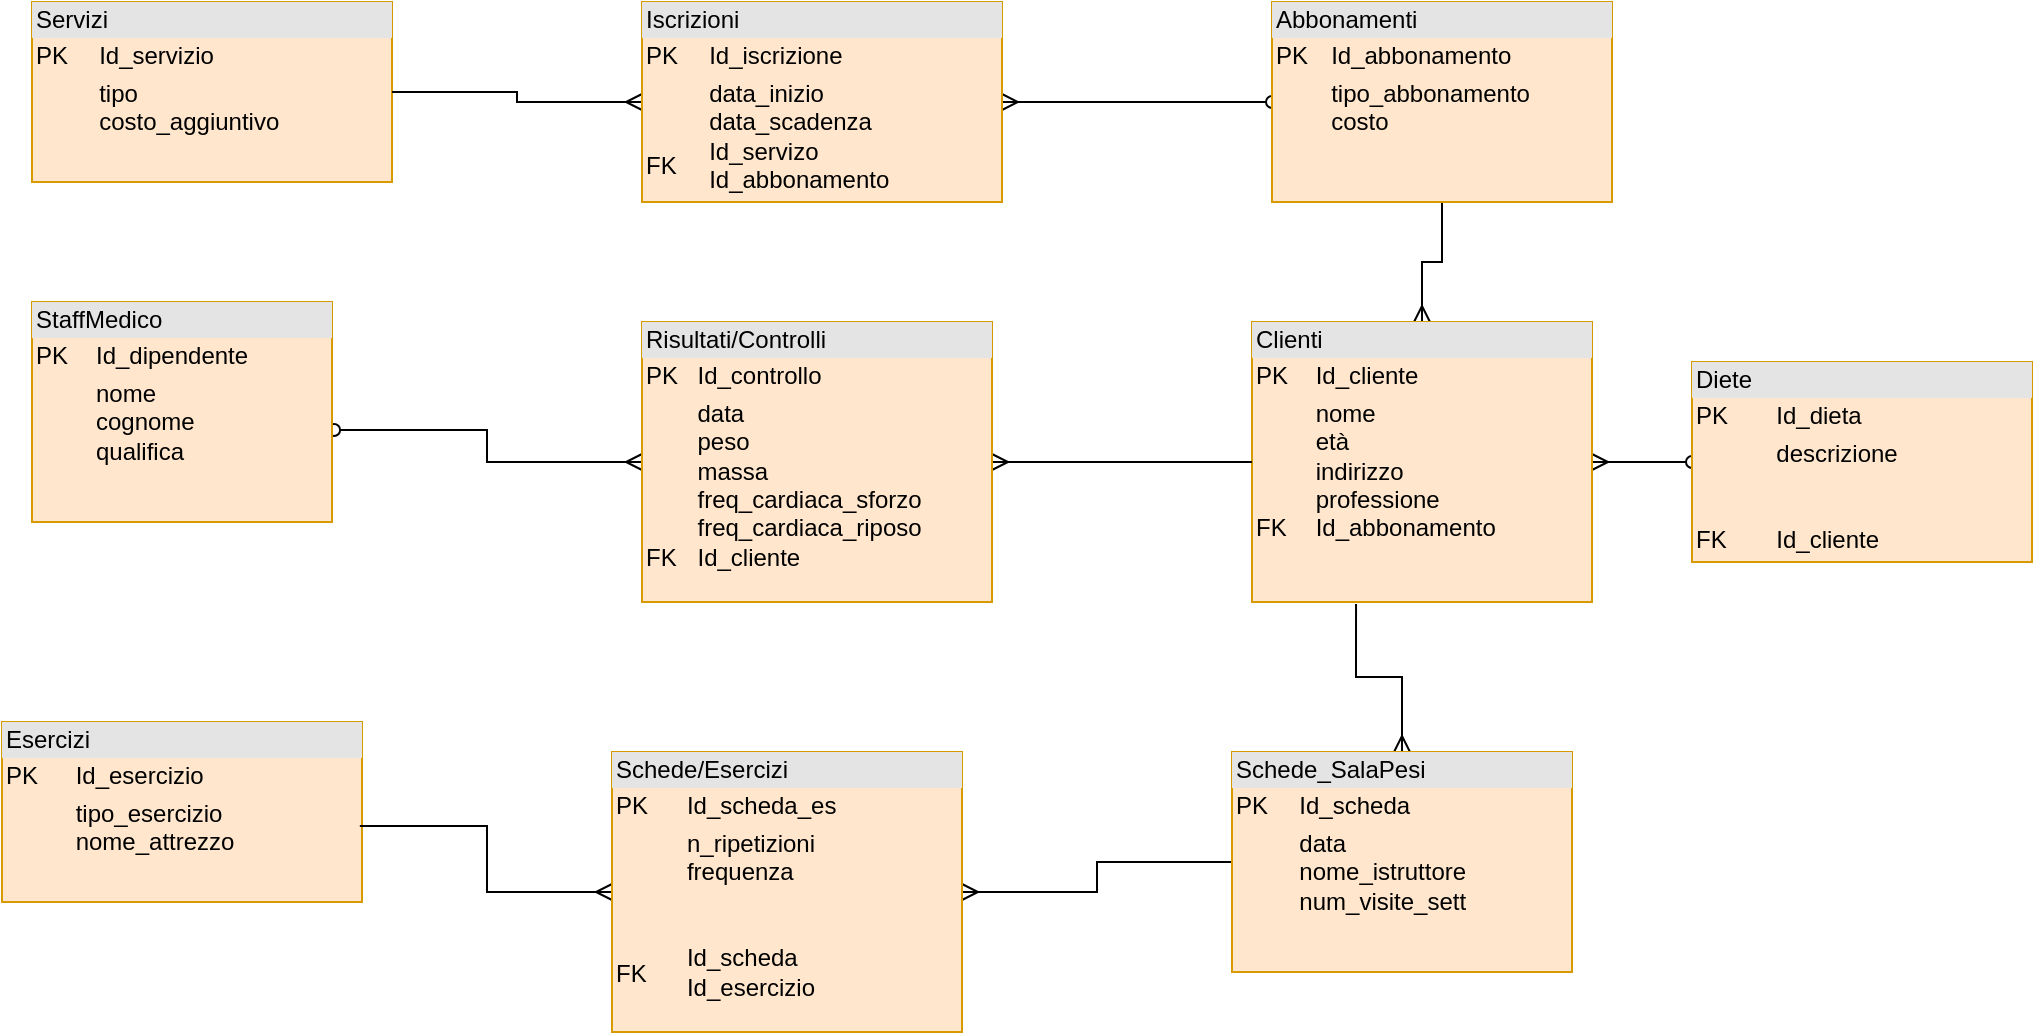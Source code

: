 <mxfile version="13.9.9" type="github">
  <diagram name="Page-1" id="e7e014a7-5840-1c2e-5031-d8a46d1fe8dd">
    <mxGraphModel dx="946" dy="614" grid="1" gridSize="10" guides="1" tooltips="1" connect="1" arrows="1" fold="1" page="1" pageScale="1" pageWidth="1169" pageHeight="826" background="#ffffff" math="0" shadow="0">
      <root>
        <mxCell id="0" />
        <mxCell id="1" parent="0" />
        <mxCell id="3yAgXf5uoKF2_IKAAPk3-45" value="&lt;div style=&quot;box-sizing: border-box ; width: 100% ; background: #e4e4e4 ; padding: 2px&quot;&gt;Servizi&lt;/div&gt;&lt;table style=&quot;width: 100% ; font-size: 1em&quot; cellpadding=&quot;2&quot; cellspacing=&quot;0&quot;&gt;&lt;tbody&gt;&lt;tr&gt;&lt;td&gt;PK&lt;/td&gt;&lt;td&gt;Id_servizio&lt;br&gt;&lt;/td&gt;&lt;/tr&gt;&lt;tr&gt;&lt;td&gt;&lt;br&gt;&lt;br&gt;&lt;/td&gt;&lt;td&gt;tipo&amp;nbsp;&lt;br&gt;costo_aggiuntivo&lt;br&gt;&lt;br&gt;&lt;/td&gt;&lt;/tr&gt;&lt;/tbody&gt;&lt;/table&gt;" style="verticalAlign=top;align=left;overflow=fill;html=1;fillColor=#ffe6cc;strokeColor=#d79b00;" vertex="1" parent="1">
          <mxGeometry x="70" y="90" width="180" height="90" as="geometry" />
        </mxCell>
        <mxCell id="3yAgXf5uoKF2_IKAAPk3-46" value="&lt;div style=&quot;box-sizing: border-box ; width: 100% ; background: #e4e4e4 ; padding: 2px&quot;&gt;Esercizi&lt;/div&gt;&lt;table style=&quot;width: 100% ; font-size: 1em&quot; cellpadding=&quot;2&quot; cellspacing=&quot;0&quot;&gt;&lt;tbody&gt;&lt;tr&gt;&lt;td&gt;PK&lt;/td&gt;&lt;td&gt;Id_esercizio&lt;br&gt;&lt;/td&gt;&lt;/tr&gt;&lt;tr&gt;&lt;td&gt;&lt;br&gt;&lt;br&gt;&lt;/td&gt;&lt;td&gt;tipo_esercizio&lt;br&gt;nome_attrezzo&lt;br&gt;&lt;br&gt;&lt;/td&gt;&lt;/tr&gt;&lt;/tbody&gt;&lt;/table&gt;" style="verticalAlign=top;align=left;overflow=fill;html=1;fillColor=#ffe6cc;strokeColor=#d79b00;" vertex="1" parent="1">
          <mxGeometry x="55" y="450" width="180" height="90" as="geometry" />
        </mxCell>
        <mxCell id="3yAgXf5uoKF2_IKAAPk3-60" style="edgeStyle=orthogonalEdgeStyle;rounded=0;orthogonalLoop=1;jettySize=auto;html=1;entryX=0;entryY=0.5;entryDx=0;entryDy=0;startArrow=ERmany;startFill=0;endArrow=oval;endFill=0;" edge="1" parent="1" source="3yAgXf5uoKF2_IKAAPk3-47" target="3yAgXf5uoKF2_IKAAPk3-51">
          <mxGeometry relative="1" as="geometry" />
        </mxCell>
        <mxCell id="3yAgXf5uoKF2_IKAAPk3-61" style="edgeStyle=orthogonalEdgeStyle;rounded=0;orthogonalLoop=1;jettySize=auto;html=1;entryX=1;entryY=0.5;entryDx=0;entryDy=0;startArrow=ERmany;startFill=0;endArrow=none;endFill=0;" edge="1" parent="1" source="3yAgXf5uoKF2_IKAAPk3-47" target="3yAgXf5uoKF2_IKAAPk3-45">
          <mxGeometry relative="1" as="geometry" />
        </mxCell>
        <mxCell id="3yAgXf5uoKF2_IKAAPk3-47" value="&lt;div style=&quot;box-sizing: border-box ; width: 100% ; background: #e4e4e4 ; padding: 2px&quot;&gt;Iscrizioni&lt;/div&gt;&lt;table style=&quot;width: 100% ; font-size: 1em&quot; cellpadding=&quot;2&quot; cellspacing=&quot;0&quot;&gt;&lt;tbody&gt;&lt;tr&gt;&lt;td&gt;PK&lt;/td&gt;&lt;td&gt;Id_iscrizione&lt;br&gt;&lt;/td&gt;&lt;/tr&gt;&lt;tr&gt;&lt;td&gt;&lt;br&gt;FK&lt;/td&gt;&lt;td&gt;data_inizio&lt;br&gt;data_scadenza&lt;br&gt;Id_servizo&lt;br&gt;Id_abbonamento&lt;br&gt;&lt;br&gt;&lt;/td&gt;&lt;/tr&gt;&lt;/tbody&gt;&lt;/table&gt;" style="verticalAlign=top;align=left;overflow=fill;html=1;fillColor=#ffe6cc;strokeColor=#d79b00;" vertex="1" parent="1">
          <mxGeometry x="375" y="90" width="180" height="100" as="geometry" />
        </mxCell>
        <mxCell id="3yAgXf5uoKF2_IKAAPk3-71" style="edgeStyle=orthogonalEdgeStyle;rounded=0;orthogonalLoop=1;jettySize=auto;html=1;startArrow=ERmany;startFill=0;endArrow=none;endFill=0;" edge="1" parent="1" source="3yAgXf5uoKF2_IKAAPk3-48" target="3yAgXf5uoKF2_IKAAPk3-51">
          <mxGeometry relative="1" as="geometry" />
        </mxCell>
        <mxCell id="3yAgXf5uoKF2_IKAAPk3-73" style="edgeStyle=orthogonalEdgeStyle;rounded=0;orthogonalLoop=1;jettySize=auto;html=1;entryX=0;entryY=0.5;entryDx=0;entryDy=0;startArrow=ERmany;startFill=0;endArrow=oval;endFill=0;" edge="1" parent="1" source="3yAgXf5uoKF2_IKAAPk3-48" target="3yAgXf5uoKF2_IKAAPk3-72">
          <mxGeometry relative="1" as="geometry" />
        </mxCell>
        <mxCell id="3yAgXf5uoKF2_IKAAPk3-48" value="&lt;div style=&quot;box-sizing: border-box ; width: 100% ; background: #e4e4e4 ; padding: 2px&quot;&gt;Clienti&lt;/div&gt;&lt;table style=&quot;width: 100% ; font-size: 1em&quot; cellpadding=&quot;2&quot; cellspacing=&quot;0&quot;&gt;&lt;tbody&gt;&lt;tr&gt;&lt;td&gt;PK&lt;/td&gt;&lt;td&gt;Id_cliente&lt;br&gt;&lt;/td&gt;&lt;/tr&gt;&lt;tr&gt;&lt;td&gt;&lt;br&gt;FK&lt;/td&gt;&lt;td&gt;nome&lt;br&gt;età&lt;br&gt;indirizzo&lt;br&gt;professione&lt;br&gt;Id_abbonamento&lt;br&gt;&lt;br&gt;&lt;br&gt;&lt;br&gt;&lt;/td&gt;&lt;/tr&gt;&lt;/tbody&gt;&lt;/table&gt;" style="verticalAlign=top;align=left;overflow=fill;html=1;fillColor=#ffe6cc;strokeColor=#d79b00;" vertex="1" parent="1">
          <mxGeometry x="680" y="250" width="170" height="140" as="geometry" />
        </mxCell>
        <mxCell id="3yAgXf5uoKF2_IKAAPk3-65" style="edgeStyle=orthogonalEdgeStyle;rounded=0;orthogonalLoop=1;jettySize=auto;html=1;entryX=0;entryY=0.5;entryDx=0;entryDy=0;startArrow=ERmany;startFill=0;endArrow=none;endFill=0;" edge="1" parent="1" source="3yAgXf5uoKF2_IKAAPk3-49" target="3yAgXf5uoKF2_IKAAPk3-48">
          <mxGeometry relative="1" as="geometry" />
        </mxCell>
        <mxCell id="3yAgXf5uoKF2_IKAAPk3-68" style="edgeStyle=orthogonalEdgeStyle;rounded=0;orthogonalLoop=1;jettySize=auto;html=1;entryX=1.007;entryY=0.582;entryDx=0;entryDy=0;entryPerimeter=0;startArrow=ERmany;startFill=0;endArrow=oval;endFill=0;" edge="1" parent="1" source="3yAgXf5uoKF2_IKAAPk3-49" target="3yAgXf5uoKF2_IKAAPk3-57">
          <mxGeometry relative="1" as="geometry" />
        </mxCell>
        <mxCell id="3yAgXf5uoKF2_IKAAPk3-49" value="&lt;div style=&quot;box-sizing: border-box ; width: 100% ; background: #e4e4e4 ; padding: 2px&quot;&gt;Risultati/Controlli&lt;/div&gt;&lt;table style=&quot;width: 100% ; font-size: 1em&quot; cellpadding=&quot;2&quot; cellspacing=&quot;0&quot;&gt;&lt;tbody&gt;&lt;tr&gt;&lt;td&gt;PK&lt;/td&gt;&lt;td&gt;Id_controllo&lt;br&gt;&lt;/td&gt;&lt;/tr&gt;&lt;tr&gt;&lt;td&gt;&lt;br&gt;FK&lt;/td&gt;&lt;td&gt;data&lt;br&gt;peso&lt;br&gt;massa&lt;br&gt;freq_cardiaca_sforzo&lt;br&gt;freq_cardiaca_riposo&lt;br&gt;Id_cliente&lt;br&gt;&lt;br&gt;&lt;br&gt;&lt;br&gt;&lt;br&gt;&lt;/td&gt;&lt;/tr&gt;&lt;/tbody&gt;&lt;/table&gt;" style="verticalAlign=top;align=left;overflow=fill;html=1;fillColor=#ffe6cc;strokeColor=#d79b00;" vertex="1" parent="1">
          <mxGeometry x="375" y="250" width="175" height="140" as="geometry" />
        </mxCell>
        <mxCell id="3yAgXf5uoKF2_IKAAPk3-51" value="&lt;div style=&quot;box-sizing: border-box ; width: 100% ; background: #e4e4e4 ; padding: 2px&quot;&gt;Abbonamenti&lt;/div&gt;&lt;table style=&quot;width: 100% ; font-size: 1em&quot; cellpadding=&quot;2&quot; cellspacing=&quot;0&quot;&gt;&lt;tbody&gt;&lt;tr&gt;&lt;td&gt;PK&lt;/td&gt;&lt;td&gt;Id_abbonamento&lt;br&gt;&lt;/td&gt;&lt;/tr&gt;&lt;tr&gt;&lt;td&gt;&lt;br&gt;&lt;br&gt;&lt;/td&gt;&lt;td&gt;tipo_abbonamento&lt;br&gt;costo&lt;br&gt;&lt;br&gt;&lt;br&gt;&lt;br&gt;&lt;br&gt;&lt;br&gt;&lt;br&gt;&lt;/td&gt;&lt;/tr&gt;&lt;/tbody&gt;&lt;/table&gt;" style="verticalAlign=top;align=left;overflow=fill;html=1;fillColor=#ffe6cc;strokeColor=#d79b00;" vertex="1" parent="1">
          <mxGeometry x="690" y="90" width="170" height="100" as="geometry" />
        </mxCell>
        <mxCell id="3yAgXf5uoKF2_IKAAPk3-63" style="edgeStyle=orthogonalEdgeStyle;rounded=0;orthogonalLoop=1;jettySize=auto;html=1;entryX=0.994;entryY=0.578;entryDx=0;entryDy=0;entryPerimeter=0;startArrow=ERmany;startFill=0;endArrow=none;endFill=0;" edge="1" parent="1" source="3yAgXf5uoKF2_IKAAPk3-52" target="3yAgXf5uoKF2_IKAAPk3-46">
          <mxGeometry relative="1" as="geometry" />
        </mxCell>
        <mxCell id="3yAgXf5uoKF2_IKAAPk3-64" style="edgeStyle=orthogonalEdgeStyle;rounded=0;orthogonalLoop=1;jettySize=auto;html=1;entryX=0;entryY=0.5;entryDx=0;entryDy=0;startArrow=ERmany;startFill=0;endArrow=none;endFill=0;" edge="1" parent="1" source="3yAgXf5uoKF2_IKAAPk3-52" target="3yAgXf5uoKF2_IKAAPk3-55">
          <mxGeometry relative="1" as="geometry" />
        </mxCell>
        <mxCell id="3yAgXf5uoKF2_IKAAPk3-52" value="&lt;div style=&quot;box-sizing: border-box ; width: 100% ; background: #e4e4e4 ; padding: 2px&quot;&gt;Schede/Esercizi&lt;/div&gt;&lt;table style=&quot;width: 100% ; font-size: 1em&quot; cellpadding=&quot;2&quot; cellspacing=&quot;0&quot;&gt;&lt;tbody&gt;&lt;tr&gt;&lt;td&gt;PK&lt;/td&gt;&lt;td&gt;Id_scheda_es&lt;br&gt;&lt;/td&gt;&lt;/tr&gt;&lt;tr&gt;&lt;td&gt;&lt;br&gt;FK&lt;/td&gt;&lt;td&gt;n_ripetizioni&lt;br&gt;frequenza&lt;br&gt;&lt;br&gt;&lt;br&gt;Id_scheda&lt;br&gt;Id_esercizio&lt;br&gt;&lt;br&gt;&lt;br&gt;&lt;br&gt;&lt;/td&gt;&lt;/tr&gt;&lt;/tbody&gt;&lt;/table&gt;" style="verticalAlign=top;align=left;overflow=fill;html=1;fillColor=#ffe6cc;strokeColor=#d79b00;" vertex="1" parent="1">
          <mxGeometry x="360" y="465" width="175" height="140" as="geometry" />
        </mxCell>
        <mxCell id="3yAgXf5uoKF2_IKAAPk3-70" style="edgeStyle=orthogonalEdgeStyle;rounded=0;orthogonalLoop=1;jettySize=auto;html=1;entryX=0.306;entryY=1.007;entryDx=0;entryDy=0;entryPerimeter=0;startArrow=ERmany;startFill=0;endArrow=none;endFill=0;" edge="1" parent="1" source="3yAgXf5uoKF2_IKAAPk3-55" target="3yAgXf5uoKF2_IKAAPk3-48">
          <mxGeometry relative="1" as="geometry" />
        </mxCell>
        <mxCell id="3yAgXf5uoKF2_IKAAPk3-55" value="&lt;div style=&quot;box-sizing: border-box ; width: 100% ; background: #e4e4e4 ; padding: 2px&quot;&gt;Schede_SalaPesi&lt;/div&gt;&lt;table style=&quot;width: 100% ; font-size: 1em&quot; cellpadding=&quot;2&quot; cellspacing=&quot;0&quot;&gt;&lt;tbody&gt;&lt;tr&gt;&lt;td&gt;PK&lt;/td&gt;&lt;td&gt;Id_scheda&lt;br&gt;&lt;/td&gt;&lt;/tr&gt;&lt;tr&gt;&lt;td&gt;&lt;br&gt;&lt;br&gt;&lt;/td&gt;&lt;td&gt;data&lt;br&gt;nome_istruttore&lt;br&gt;num_visite_sett&lt;br&gt;&lt;br&gt;&lt;br&gt;&lt;br&gt;&lt;br&gt;&lt;br&gt;&lt;br&gt;&lt;/td&gt;&lt;/tr&gt;&lt;/tbody&gt;&lt;/table&gt;" style="verticalAlign=top;align=left;overflow=fill;html=1;fillColor=#ffe6cc;strokeColor=#d79b00;" vertex="1" parent="1">
          <mxGeometry x="670" y="465" width="170" height="110" as="geometry" />
        </mxCell>
        <mxCell id="3yAgXf5uoKF2_IKAAPk3-57" value="&lt;div style=&quot;box-sizing: border-box ; width: 100% ; background: #e4e4e4 ; padding: 2px&quot;&gt;StaffMedico&lt;/div&gt;&lt;table style=&quot;width: 100% ; font-size: 1em&quot; cellpadding=&quot;2&quot; cellspacing=&quot;0&quot;&gt;&lt;tbody&gt;&lt;tr&gt;&lt;td&gt;PK&lt;/td&gt;&lt;td&gt;Id_dipendente&lt;br&gt;&lt;/td&gt;&lt;/tr&gt;&lt;tr&gt;&lt;td&gt;&lt;br&gt;&lt;br&gt;&lt;/td&gt;&lt;td&gt;nome&lt;br&gt;cognome&lt;br&gt;qualifica&lt;br&gt;&lt;br&gt;&lt;br&gt;&lt;br&gt;&lt;br&gt;&lt;br&gt;&lt;br&gt;&lt;/td&gt;&lt;/tr&gt;&lt;/tbody&gt;&lt;/table&gt;" style="verticalAlign=top;align=left;overflow=fill;html=1;fillColor=#ffe6cc;strokeColor=#d79b00;" vertex="1" parent="1">
          <mxGeometry x="70" y="240" width="150" height="110" as="geometry" />
        </mxCell>
        <mxCell id="3yAgXf5uoKF2_IKAAPk3-72" value="&lt;div style=&quot;box-sizing: border-box ; width: 100% ; background: #e4e4e4 ; padding: 2px&quot;&gt;Diete&lt;/div&gt;&lt;table style=&quot;width: 100% ; font-size: 1em&quot; cellpadding=&quot;2&quot; cellspacing=&quot;0&quot;&gt;&lt;tbody&gt;&lt;tr&gt;&lt;td&gt;PK&lt;/td&gt;&lt;td&gt;Id_dieta&lt;br&gt;&lt;/td&gt;&lt;/tr&gt;&lt;tr&gt;&lt;td&gt;FK&lt;br&gt;&lt;br&gt;&lt;/td&gt;&lt;td&gt;descrizione&lt;br&gt;&lt;br&gt;&lt;br&gt;Id_cliente&lt;br&gt;&lt;br&gt;&lt;br&gt;&lt;br&gt;&lt;br&gt;&lt;/td&gt;&lt;/tr&gt;&lt;/tbody&gt;&lt;/table&gt;" style="verticalAlign=top;align=left;overflow=fill;html=1;fillColor=#ffe6cc;strokeColor=#d79b00;" vertex="1" parent="1">
          <mxGeometry x="900" y="270" width="170" height="100" as="geometry" />
        </mxCell>
      </root>
    </mxGraphModel>
  </diagram>
</mxfile>
